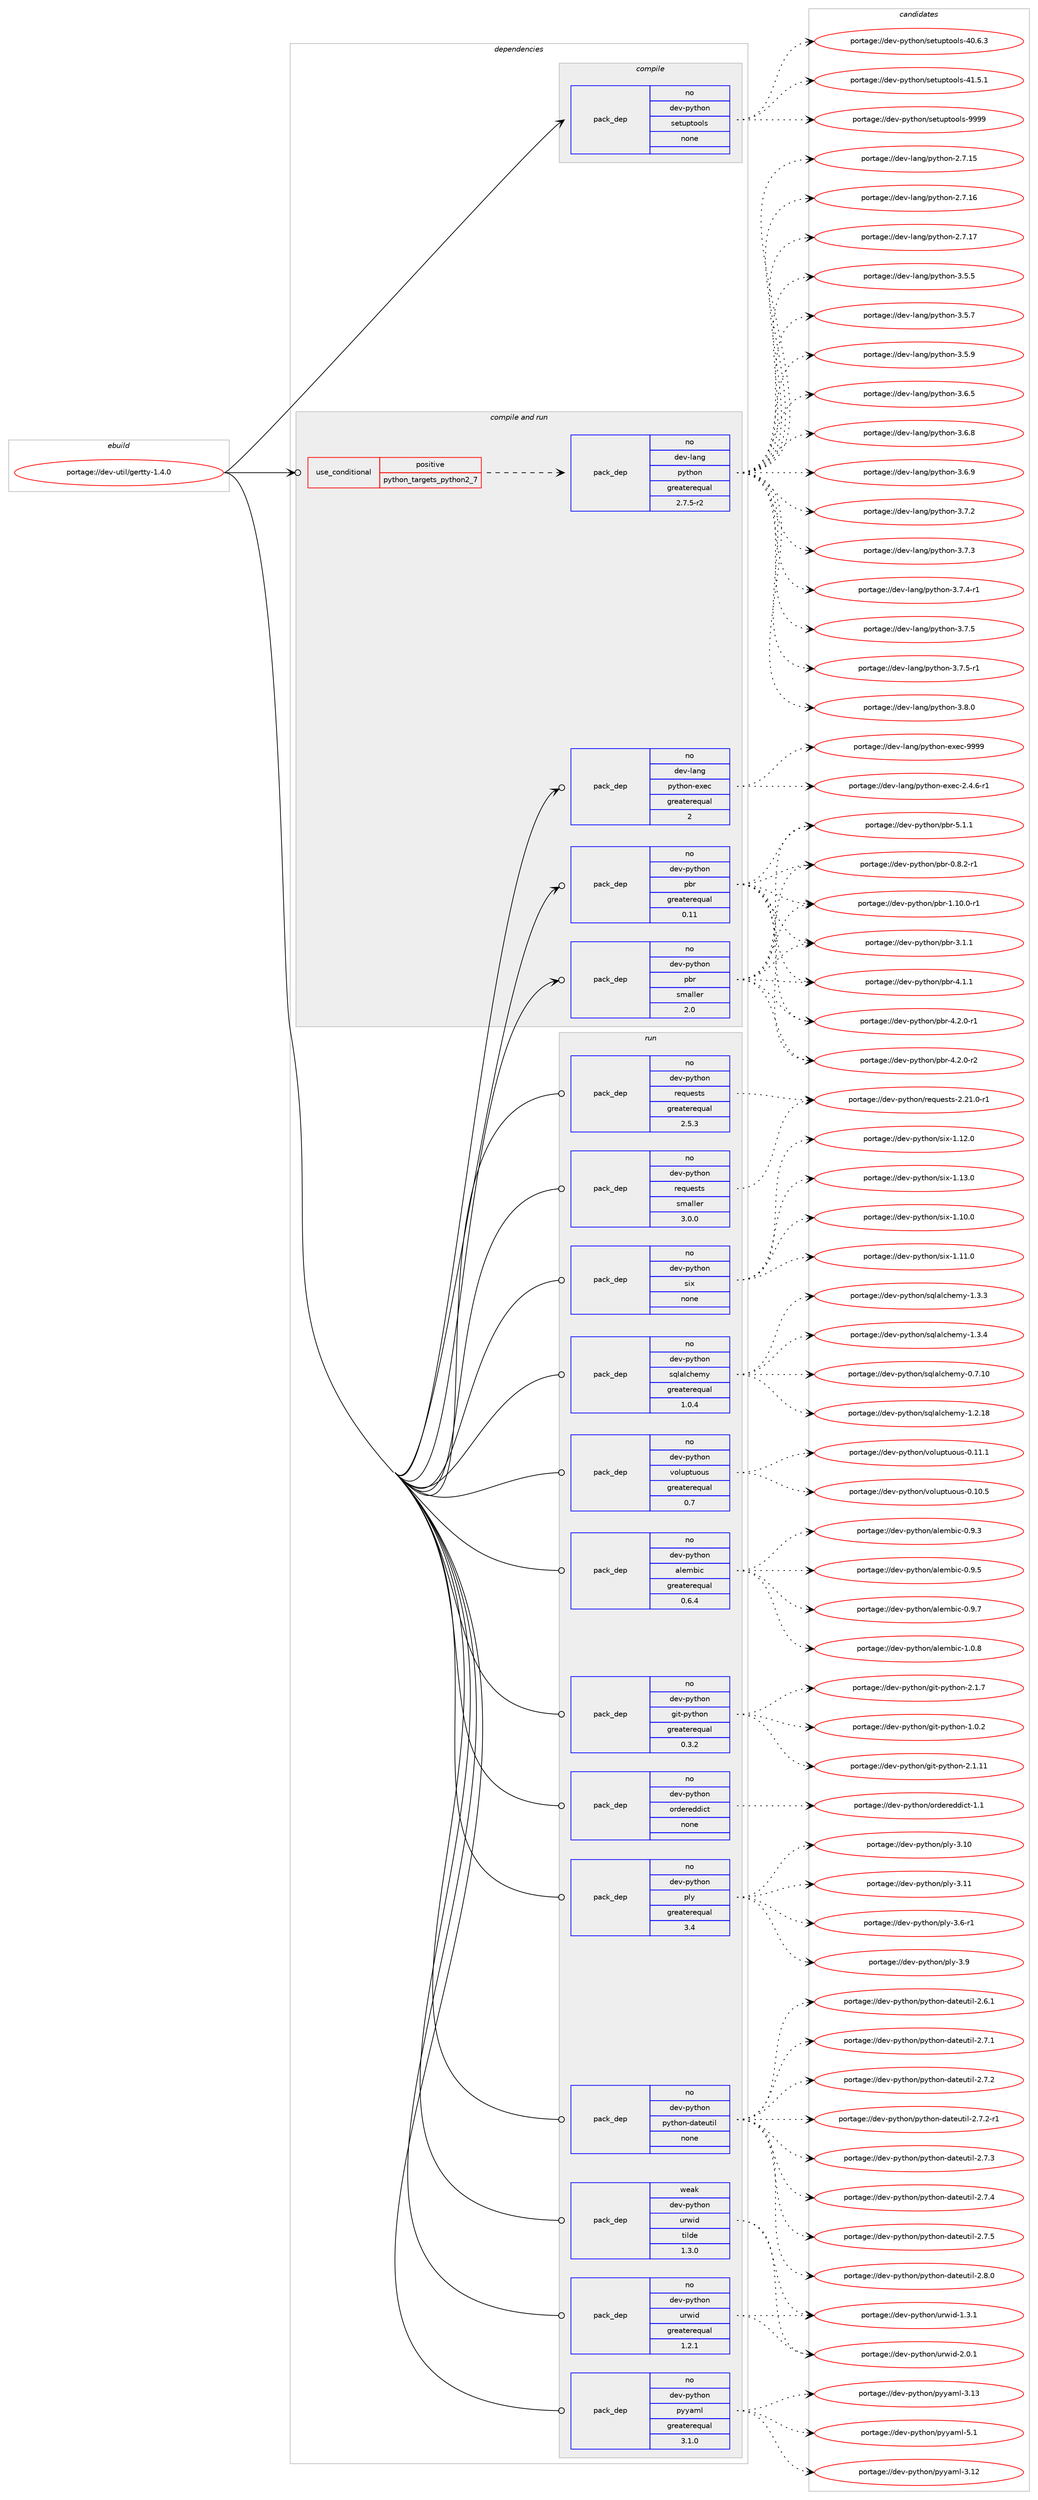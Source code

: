 digraph prolog {

# *************
# Graph options
# *************

newrank=true;
concentrate=true;
compound=true;
graph [rankdir=LR,fontname=Helvetica,fontsize=10,ranksep=1.5];#, ranksep=2.5, nodesep=0.2];
edge  [arrowhead=vee];
node  [fontname=Helvetica,fontsize=10];

# **********
# The ebuild
# **********

subgraph cluster_leftcol {
color=gray;
rank=same;
label=<<i>ebuild</i>>;
id [label="portage://dev-util/gertty-1.4.0", color=red, width=4, href="../dev-util/gertty-1.4.0.svg"];
}

# ****************
# The dependencies
# ****************

subgraph cluster_midcol {
color=gray;
label=<<i>dependencies</i>>;
subgraph cluster_compile {
fillcolor="#eeeeee";
style=filled;
label=<<i>compile</i>>;
subgraph pack187631 {
dependency262563 [label=<<TABLE BORDER="0" CELLBORDER="1" CELLSPACING="0" CELLPADDING="4" WIDTH="220"><TR><TD ROWSPAN="6" CELLPADDING="30">pack_dep</TD></TR><TR><TD WIDTH="110">no</TD></TR><TR><TD>dev-python</TD></TR><TR><TD>setuptools</TD></TR><TR><TD>none</TD></TR><TR><TD></TD></TR></TABLE>>, shape=none, color=blue];
}
id:e -> dependency262563:w [weight=20,style="solid",arrowhead="vee"];
}
subgraph cluster_compileandrun {
fillcolor="#eeeeee";
style=filled;
label=<<i>compile and run</i>>;
subgraph cond71278 {
dependency262564 [label=<<TABLE BORDER="0" CELLBORDER="1" CELLSPACING="0" CELLPADDING="4"><TR><TD ROWSPAN="3" CELLPADDING="10">use_conditional</TD></TR><TR><TD>positive</TD></TR><TR><TD>python_targets_python2_7</TD></TR></TABLE>>, shape=none, color=red];
subgraph pack187632 {
dependency262565 [label=<<TABLE BORDER="0" CELLBORDER="1" CELLSPACING="0" CELLPADDING="4" WIDTH="220"><TR><TD ROWSPAN="6" CELLPADDING="30">pack_dep</TD></TR><TR><TD WIDTH="110">no</TD></TR><TR><TD>dev-lang</TD></TR><TR><TD>python</TD></TR><TR><TD>greaterequal</TD></TR><TR><TD>2.7.5-r2</TD></TR></TABLE>>, shape=none, color=blue];
}
dependency262564:e -> dependency262565:w [weight=20,style="dashed",arrowhead="vee"];
}
id:e -> dependency262564:w [weight=20,style="solid",arrowhead="odotvee"];
subgraph pack187633 {
dependency262566 [label=<<TABLE BORDER="0" CELLBORDER="1" CELLSPACING="0" CELLPADDING="4" WIDTH="220"><TR><TD ROWSPAN="6" CELLPADDING="30">pack_dep</TD></TR><TR><TD WIDTH="110">no</TD></TR><TR><TD>dev-lang</TD></TR><TR><TD>python-exec</TD></TR><TR><TD>greaterequal</TD></TR><TR><TD>2</TD></TR></TABLE>>, shape=none, color=blue];
}
id:e -> dependency262566:w [weight=20,style="solid",arrowhead="odotvee"];
subgraph pack187634 {
dependency262567 [label=<<TABLE BORDER="0" CELLBORDER="1" CELLSPACING="0" CELLPADDING="4" WIDTH="220"><TR><TD ROWSPAN="6" CELLPADDING="30">pack_dep</TD></TR><TR><TD WIDTH="110">no</TD></TR><TR><TD>dev-python</TD></TR><TR><TD>pbr</TD></TR><TR><TD>greaterequal</TD></TR><TR><TD>0.11</TD></TR></TABLE>>, shape=none, color=blue];
}
id:e -> dependency262567:w [weight=20,style="solid",arrowhead="odotvee"];
subgraph pack187635 {
dependency262568 [label=<<TABLE BORDER="0" CELLBORDER="1" CELLSPACING="0" CELLPADDING="4" WIDTH="220"><TR><TD ROWSPAN="6" CELLPADDING="30">pack_dep</TD></TR><TR><TD WIDTH="110">no</TD></TR><TR><TD>dev-python</TD></TR><TR><TD>pbr</TD></TR><TR><TD>smaller</TD></TR><TR><TD>2.0</TD></TR></TABLE>>, shape=none, color=blue];
}
id:e -> dependency262568:w [weight=20,style="solid",arrowhead="odotvee"];
}
subgraph cluster_run {
fillcolor="#eeeeee";
style=filled;
label=<<i>run</i>>;
subgraph pack187636 {
dependency262569 [label=<<TABLE BORDER="0" CELLBORDER="1" CELLSPACING="0" CELLPADDING="4" WIDTH="220"><TR><TD ROWSPAN="6" CELLPADDING="30">pack_dep</TD></TR><TR><TD WIDTH="110">no</TD></TR><TR><TD>dev-python</TD></TR><TR><TD>alembic</TD></TR><TR><TD>greaterequal</TD></TR><TR><TD>0.6.4</TD></TR></TABLE>>, shape=none, color=blue];
}
id:e -> dependency262569:w [weight=20,style="solid",arrowhead="odot"];
subgraph pack187637 {
dependency262570 [label=<<TABLE BORDER="0" CELLBORDER="1" CELLSPACING="0" CELLPADDING="4" WIDTH="220"><TR><TD ROWSPAN="6" CELLPADDING="30">pack_dep</TD></TR><TR><TD WIDTH="110">no</TD></TR><TR><TD>dev-python</TD></TR><TR><TD>git-python</TD></TR><TR><TD>greaterequal</TD></TR><TR><TD>0.3.2</TD></TR></TABLE>>, shape=none, color=blue];
}
id:e -> dependency262570:w [weight=20,style="solid",arrowhead="odot"];
subgraph pack187638 {
dependency262571 [label=<<TABLE BORDER="0" CELLBORDER="1" CELLSPACING="0" CELLPADDING="4" WIDTH="220"><TR><TD ROWSPAN="6" CELLPADDING="30">pack_dep</TD></TR><TR><TD WIDTH="110">no</TD></TR><TR><TD>dev-python</TD></TR><TR><TD>ordereddict</TD></TR><TR><TD>none</TD></TR><TR><TD></TD></TR></TABLE>>, shape=none, color=blue];
}
id:e -> dependency262571:w [weight=20,style="solid",arrowhead="odot"];
subgraph pack187639 {
dependency262572 [label=<<TABLE BORDER="0" CELLBORDER="1" CELLSPACING="0" CELLPADDING="4" WIDTH="220"><TR><TD ROWSPAN="6" CELLPADDING="30">pack_dep</TD></TR><TR><TD WIDTH="110">no</TD></TR><TR><TD>dev-python</TD></TR><TR><TD>ply</TD></TR><TR><TD>greaterequal</TD></TR><TR><TD>3.4</TD></TR></TABLE>>, shape=none, color=blue];
}
id:e -> dependency262572:w [weight=20,style="solid",arrowhead="odot"];
subgraph pack187640 {
dependency262573 [label=<<TABLE BORDER="0" CELLBORDER="1" CELLSPACING="0" CELLPADDING="4" WIDTH="220"><TR><TD ROWSPAN="6" CELLPADDING="30">pack_dep</TD></TR><TR><TD WIDTH="110">no</TD></TR><TR><TD>dev-python</TD></TR><TR><TD>python-dateutil</TD></TR><TR><TD>none</TD></TR><TR><TD></TD></TR></TABLE>>, shape=none, color=blue];
}
id:e -> dependency262573:w [weight=20,style="solid",arrowhead="odot"];
subgraph pack187641 {
dependency262574 [label=<<TABLE BORDER="0" CELLBORDER="1" CELLSPACING="0" CELLPADDING="4" WIDTH="220"><TR><TD ROWSPAN="6" CELLPADDING="30">pack_dep</TD></TR><TR><TD WIDTH="110">no</TD></TR><TR><TD>dev-python</TD></TR><TR><TD>pyyaml</TD></TR><TR><TD>greaterequal</TD></TR><TR><TD>3.1.0</TD></TR></TABLE>>, shape=none, color=blue];
}
id:e -> dependency262574:w [weight=20,style="solid",arrowhead="odot"];
subgraph pack187642 {
dependency262575 [label=<<TABLE BORDER="0" CELLBORDER="1" CELLSPACING="0" CELLPADDING="4" WIDTH="220"><TR><TD ROWSPAN="6" CELLPADDING="30">pack_dep</TD></TR><TR><TD WIDTH="110">no</TD></TR><TR><TD>dev-python</TD></TR><TR><TD>requests</TD></TR><TR><TD>greaterequal</TD></TR><TR><TD>2.5.3</TD></TR></TABLE>>, shape=none, color=blue];
}
id:e -> dependency262575:w [weight=20,style="solid",arrowhead="odot"];
subgraph pack187643 {
dependency262576 [label=<<TABLE BORDER="0" CELLBORDER="1" CELLSPACING="0" CELLPADDING="4" WIDTH="220"><TR><TD ROWSPAN="6" CELLPADDING="30">pack_dep</TD></TR><TR><TD WIDTH="110">no</TD></TR><TR><TD>dev-python</TD></TR><TR><TD>requests</TD></TR><TR><TD>smaller</TD></TR><TR><TD>3.0.0</TD></TR></TABLE>>, shape=none, color=blue];
}
id:e -> dependency262576:w [weight=20,style="solid",arrowhead="odot"];
subgraph pack187644 {
dependency262577 [label=<<TABLE BORDER="0" CELLBORDER="1" CELLSPACING="0" CELLPADDING="4" WIDTH="220"><TR><TD ROWSPAN="6" CELLPADDING="30">pack_dep</TD></TR><TR><TD WIDTH="110">no</TD></TR><TR><TD>dev-python</TD></TR><TR><TD>six</TD></TR><TR><TD>none</TD></TR><TR><TD></TD></TR></TABLE>>, shape=none, color=blue];
}
id:e -> dependency262577:w [weight=20,style="solid",arrowhead="odot"];
subgraph pack187645 {
dependency262578 [label=<<TABLE BORDER="0" CELLBORDER="1" CELLSPACING="0" CELLPADDING="4" WIDTH="220"><TR><TD ROWSPAN="6" CELLPADDING="30">pack_dep</TD></TR><TR><TD WIDTH="110">no</TD></TR><TR><TD>dev-python</TD></TR><TR><TD>sqlalchemy</TD></TR><TR><TD>greaterequal</TD></TR><TR><TD>1.0.4</TD></TR></TABLE>>, shape=none, color=blue];
}
id:e -> dependency262578:w [weight=20,style="solid",arrowhead="odot"];
subgraph pack187646 {
dependency262579 [label=<<TABLE BORDER="0" CELLBORDER="1" CELLSPACING="0" CELLPADDING="4" WIDTH="220"><TR><TD ROWSPAN="6" CELLPADDING="30">pack_dep</TD></TR><TR><TD WIDTH="110">no</TD></TR><TR><TD>dev-python</TD></TR><TR><TD>urwid</TD></TR><TR><TD>greaterequal</TD></TR><TR><TD>1.2.1</TD></TR></TABLE>>, shape=none, color=blue];
}
id:e -> dependency262579:w [weight=20,style="solid",arrowhead="odot"];
subgraph pack187647 {
dependency262580 [label=<<TABLE BORDER="0" CELLBORDER="1" CELLSPACING="0" CELLPADDING="4" WIDTH="220"><TR><TD ROWSPAN="6" CELLPADDING="30">pack_dep</TD></TR><TR><TD WIDTH="110">no</TD></TR><TR><TD>dev-python</TD></TR><TR><TD>voluptuous</TD></TR><TR><TD>greaterequal</TD></TR><TR><TD>0.7</TD></TR></TABLE>>, shape=none, color=blue];
}
id:e -> dependency262580:w [weight=20,style="solid",arrowhead="odot"];
subgraph pack187648 {
dependency262581 [label=<<TABLE BORDER="0" CELLBORDER="1" CELLSPACING="0" CELLPADDING="4" WIDTH="220"><TR><TD ROWSPAN="6" CELLPADDING="30">pack_dep</TD></TR><TR><TD WIDTH="110">weak</TD></TR><TR><TD>dev-python</TD></TR><TR><TD>urwid</TD></TR><TR><TD>tilde</TD></TR><TR><TD>1.3.0</TD></TR></TABLE>>, shape=none, color=blue];
}
id:e -> dependency262581:w [weight=20,style="solid",arrowhead="odot"];
}
}

# **************
# The candidates
# **************

subgraph cluster_choices {
rank=same;
color=gray;
label=<<i>candidates</i>>;

subgraph choice187631 {
color=black;
nodesep=1;
choiceportage100101118451121211161041111104711510111611711211611111110811545524846544651 [label="portage://dev-python/setuptools-40.6.3", color=red, width=4,href="../dev-python/setuptools-40.6.3.svg"];
choiceportage100101118451121211161041111104711510111611711211611111110811545524946534649 [label="portage://dev-python/setuptools-41.5.1", color=red, width=4,href="../dev-python/setuptools-41.5.1.svg"];
choiceportage10010111845112121116104111110471151011161171121161111111081154557575757 [label="portage://dev-python/setuptools-9999", color=red, width=4,href="../dev-python/setuptools-9999.svg"];
dependency262563:e -> choiceportage100101118451121211161041111104711510111611711211611111110811545524846544651:w [style=dotted,weight="100"];
dependency262563:e -> choiceportage100101118451121211161041111104711510111611711211611111110811545524946534649:w [style=dotted,weight="100"];
dependency262563:e -> choiceportage10010111845112121116104111110471151011161171121161111111081154557575757:w [style=dotted,weight="100"];
}
subgraph choice187632 {
color=black;
nodesep=1;
choiceportage10010111845108971101034711212111610411111045504655464953 [label="portage://dev-lang/python-2.7.15", color=red, width=4,href="../dev-lang/python-2.7.15.svg"];
choiceportage10010111845108971101034711212111610411111045504655464954 [label="portage://dev-lang/python-2.7.16", color=red, width=4,href="../dev-lang/python-2.7.16.svg"];
choiceportage10010111845108971101034711212111610411111045504655464955 [label="portage://dev-lang/python-2.7.17", color=red, width=4,href="../dev-lang/python-2.7.17.svg"];
choiceportage100101118451089711010347112121116104111110455146534653 [label="portage://dev-lang/python-3.5.5", color=red, width=4,href="../dev-lang/python-3.5.5.svg"];
choiceportage100101118451089711010347112121116104111110455146534655 [label="portage://dev-lang/python-3.5.7", color=red, width=4,href="../dev-lang/python-3.5.7.svg"];
choiceportage100101118451089711010347112121116104111110455146534657 [label="portage://dev-lang/python-3.5.9", color=red, width=4,href="../dev-lang/python-3.5.9.svg"];
choiceportage100101118451089711010347112121116104111110455146544653 [label="portage://dev-lang/python-3.6.5", color=red, width=4,href="../dev-lang/python-3.6.5.svg"];
choiceportage100101118451089711010347112121116104111110455146544656 [label="portage://dev-lang/python-3.6.8", color=red, width=4,href="../dev-lang/python-3.6.8.svg"];
choiceportage100101118451089711010347112121116104111110455146544657 [label="portage://dev-lang/python-3.6.9", color=red, width=4,href="../dev-lang/python-3.6.9.svg"];
choiceportage100101118451089711010347112121116104111110455146554650 [label="portage://dev-lang/python-3.7.2", color=red, width=4,href="../dev-lang/python-3.7.2.svg"];
choiceportage100101118451089711010347112121116104111110455146554651 [label="portage://dev-lang/python-3.7.3", color=red, width=4,href="../dev-lang/python-3.7.3.svg"];
choiceportage1001011184510897110103471121211161041111104551465546524511449 [label="portage://dev-lang/python-3.7.4-r1", color=red, width=4,href="../dev-lang/python-3.7.4-r1.svg"];
choiceportage100101118451089711010347112121116104111110455146554653 [label="portage://dev-lang/python-3.7.5", color=red, width=4,href="../dev-lang/python-3.7.5.svg"];
choiceportage1001011184510897110103471121211161041111104551465546534511449 [label="portage://dev-lang/python-3.7.5-r1", color=red, width=4,href="../dev-lang/python-3.7.5-r1.svg"];
choiceportage100101118451089711010347112121116104111110455146564648 [label="portage://dev-lang/python-3.8.0", color=red, width=4,href="../dev-lang/python-3.8.0.svg"];
dependency262565:e -> choiceportage10010111845108971101034711212111610411111045504655464953:w [style=dotted,weight="100"];
dependency262565:e -> choiceportage10010111845108971101034711212111610411111045504655464954:w [style=dotted,weight="100"];
dependency262565:e -> choiceportage10010111845108971101034711212111610411111045504655464955:w [style=dotted,weight="100"];
dependency262565:e -> choiceportage100101118451089711010347112121116104111110455146534653:w [style=dotted,weight="100"];
dependency262565:e -> choiceportage100101118451089711010347112121116104111110455146534655:w [style=dotted,weight="100"];
dependency262565:e -> choiceportage100101118451089711010347112121116104111110455146534657:w [style=dotted,weight="100"];
dependency262565:e -> choiceportage100101118451089711010347112121116104111110455146544653:w [style=dotted,weight="100"];
dependency262565:e -> choiceportage100101118451089711010347112121116104111110455146544656:w [style=dotted,weight="100"];
dependency262565:e -> choiceportage100101118451089711010347112121116104111110455146544657:w [style=dotted,weight="100"];
dependency262565:e -> choiceportage100101118451089711010347112121116104111110455146554650:w [style=dotted,weight="100"];
dependency262565:e -> choiceportage100101118451089711010347112121116104111110455146554651:w [style=dotted,weight="100"];
dependency262565:e -> choiceportage1001011184510897110103471121211161041111104551465546524511449:w [style=dotted,weight="100"];
dependency262565:e -> choiceportage100101118451089711010347112121116104111110455146554653:w [style=dotted,weight="100"];
dependency262565:e -> choiceportage1001011184510897110103471121211161041111104551465546534511449:w [style=dotted,weight="100"];
dependency262565:e -> choiceportage100101118451089711010347112121116104111110455146564648:w [style=dotted,weight="100"];
}
subgraph choice187633 {
color=black;
nodesep=1;
choiceportage10010111845108971101034711212111610411111045101120101994550465246544511449 [label="portage://dev-lang/python-exec-2.4.6-r1", color=red, width=4,href="../dev-lang/python-exec-2.4.6-r1.svg"];
choiceportage10010111845108971101034711212111610411111045101120101994557575757 [label="portage://dev-lang/python-exec-9999", color=red, width=4,href="../dev-lang/python-exec-9999.svg"];
dependency262566:e -> choiceportage10010111845108971101034711212111610411111045101120101994550465246544511449:w [style=dotted,weight="100"];
dependency262566:e -> choiceportage10010111845108971101034711212111610411111045101120101994557575757:w [style=dotted,weight="100"];
}
subgraph choice187634 {
color=black;
nodesep=1;
choiceportage1001011184511212111610411111047112981144548465646504511449 [label="portage://dev-python/pbr-0.8.2-r1", color=red, width=4,href="../dev-python/pbr-0.8.2-r1.svg"];
choiceportage100101118451121211161041111104711298114454946494846484511449 [label="portage://dev-python/pbr-1.10.0-r1", color=red, width=4,href="../dev-python/pbr-1.10.0-r1.svg"];
choiceportage100101118451121211161041111104711298114455146494649 [label="portage://dev-python/pbr-3.1.1", color=red, width=4,href="../dev-python/pbr-3.1.1.svg"];
choiceportage100101118451121211161041111104711298114455246494649 [label="portage://dev-python/pbr-4.1.1", color=red, width=4,href="../dev-python/pbr-4.1.1.svg"];
choiceportage1001011184511212111610411111047112981144552465046484511449 [label="portage://dev-python/pbr-4.2.0-r1", color=red, width=4,href="../dev-python/pbr-4.2.0-r1.svg"];
choiceportage1001011184511212111610411111047112981144552465046484511450 [label="portage://dev-python/pbr-4.2.0-r2", color=red, width=4,href="../dev-python/pbr-4.2.0-r2.svg"];
choiceportage100101118451121211161041111104711298114455346494649 [label="portage://dev-python/pbr-5.1.1", color=red, width=4,href="../dev-python/pbr-5.1.1.svg"];
dependency262567:e -> choiceportage1001011184511212111610411111047112981144548465646504511449:w [style=dotted,weight="100"];
dependency262567:e -> choiceportage100101118451121211161041111104711298114454946494846484511449:w [style=dotted,weight="100"];
dependency262567:e -> choiceportage100101118451121211161041111104711298114455146494649:w [style=dotted,weight="100"];
dependency262567:e -> choiceportage100101118451121211161041111104711298114455246494649:w [style=dotted,weight="100"];
dependency262567:e -> choiceportage1001011184511212111610411111047112981144552465046484511449:w [style=dotted,weight="100"];
dependency262567:e -> choiceportage1001011184511212111610411111047112981144552465046484511450:w [style=dotted,weight="100"];
dependency262567:e -> choiceportage100101118451121211161041111104711298114455346494649:w [style=dotted,weight="100"];
}
subgraph choice187635 {
color=black;
nodesep=1;
choiceportage1001011184511212111610411111047112981144548465646504511449 [label="portage://dev-python/pbr-0.8.2-r1", color=red, width=4,href="../dev-python/pbr-0.8.2-r1.svg"];
choiceportage100101118451121211161041111104711298114454946494846484511449 [label="portage://dev-python/pbr-1.10.0-r1", color=red, width=4,href="../dev-python/pbr-1.10.0-r1.svg"];
choiceportage100101118451121211161041111104711298114455146494649 [label="portage://dev-python/pbr-3.1.1", color=red, width=4,href="../dev-python/pbr-3.1.1.svg"];
choiceportage100101118451121211161041111104711298114455246494649 [label="portage://dev-python/pbr-4.1.1", color=red, width=4,href="../dev-python/pbr-4.1.1.svg"];
choiceportage1001011184511212111610411111047112981144552465046484511449 [label="portage://dev-python/pbr-4.2.0-r1", color=red, width=4,href="../dev-python/pbr-4.2.0-r1.svg"];
choiceportage1001011184511212111610411111047112981144552465046484511450 [label="portage://dev-python/pbr-4.2.0-r2", color=red, width=4,href="../dev-python/pbr-4.2.0-r2.svg"];
choiceportage100101118451121211161041111104711298114455346494649 [label="portage://dev-python/pbr-5.1.1", color=red, width=4,href="../dev-python/pbr-5.1.1.svg"];
dependency262568:e -> choiceportage1001011184511212111610411111047112981144548465646504511449:w [style=dotted,weight="100"];
dependency262568:e -> choiceportage100101118451121211161041111104711298114454946494846484511449:w [style=dotted,weight="100"];
dependency262568:e -> choiceportage100101118451121211161041111104711298114455146494649:w [style=dotted,weight="100"];
dependency262568:e -> choiceportage100101118451121211161041111104711298114455246494649:w [style=dotted,weight="100"];
dependency262568:e -> choiceportage1001011184511212111610411111047112981144552465046484511449:w [style=dotted,weight="100"];
dependency262568:e -> choiceportage1001011184511212111610411111047112981144552465046484511450:w [style=dotted,weight="100"];
dependency262568:e -> choiceportage100101118451121211161041111104711298114455346494649:w [style=dotted,weight="100"];
}
subgraph choice187636 {
color=black;
nodesep=1;
choiceportage1001011184511212111610411111047971081011099810599454846574651 [label="portage://dev-python/alembic-0.9.3", color=red, width=4,href="../dev-python/alembic-0.9.3.svg"];
choiceportage1001011184511212111610411111047971081011099810599454846574653 [label="portage://dev-python/alembic-0.9.5", color=red, width=4,href="../dev-python/alembic-0.9.5.svg"];
choiceportage1001011184511212111610411111047971081011099810599454846574655 [label="portage://dev-python/alembic-0.9.7", color=red, width=4,href="../dev-python/alembic-0.9.7.svg"];
choiceportage1001011184511212111610411111047971081011099810599454946484656 [label="portage://dev-python/alembic-1.0.8", color=red, width=4,href="../dev-python/alembic-1.0.8.svg"];
dependency262569:e -> choiceportage1001011184511212111610411111047971081011099810599454846574651:w [style=dotted,weight="100"];
dependency262569:e -> choiceportage1001011184511212111610411111047971081011099810599454846574653:w [style=dotted,weight="100"];
dependency262569:e -> choiceportage1001011184511212111610411111047971081011099810599454846574655:w [style=dotted,weight="100"];
dependency262569:e -> choiceportage1001011184511212111610411111047971081011099810599454946484656:w [style=dotted,weight="100"];
}
subgraph choice187637 {
color=black;
nodesep=1;
choiceportage100101118451121211161041111104710310511645112121116104111110454946484650 [label="portage://dev-python/git-python-1.0.2", color=red, width=4,href="../dev-python/git-python-1.0.2.svg"];
choiceportage10010111845112121116104111110471031051164511212111610411111045504649464949 [label="portage://dev-python/git-python-2.1.11", color=red, width=4,href="../dev-python/git-python-2.1.11.svg"];
choiceportage100101118451121211161041111104710310511645112121116104111110455046494655 [label="portage://dev-python/git-python-2.1.7", color=red, width=4,href="../dev-python/git-python-2.1.7.svg"];
dependency262570:e -> choiceportage100101118451121211161041111104710310511645112121116104111110454946484650:w [style=dotted,weight="100"];
dependency262570:e -> choiceportage10010111845112121116104111110471031051164511212111610411111045504649464949:w [style=dotted,weight="100"];
dependency262570:e -> choiceportage100101118451121211161041111104710310511645112121116104111110455046494655:w [style=dotted,weight="100"];
}
subgraph choice187638 {
color=black;
nodesep=1;
choiceportage10010111845112121116104111110471111141001011141011001001059911645494649 [label="portage://dev-python/ordereddict-1.1", color=red, width=4,href="../dev-python/ordereddict-1.1.svg"];
dependency262571:e -> choiceportage10010111845112121116104111110471111141001011141011001001059911645494649:w [style=dotted,weight="100"];
}
subgraph choice187639 {
color=black;
nodesep=1;
choiceportage10010111845112121116104111110471121081214551464948 [label="portage://dev-python/ply-3.10", color=red, width=4,href="../dev-python/ply-3.10.svg"];
choiceportage10010111845112121116104111110471121081214551464949 [label="portage://dev-python/ply-3.11", color=red, width=4,href="../dev-python/ply-3.11.svg"];
choiceportage1001011184511212111610411111047112108121455146544511449 [label="portage://dev-python/ply-3.6-r1", color=red, width=4,href="../dev-python/ply-3.6-r1.svg"];
choiceportage100101118451121211161041111104711210812145514657 [label="portage://dev-python/ply-3.9", color=red, width=4,href="../dev-python/ply-3.9.svg"];
dependency262572:e -> choiceportage10010111845112121116104111110471121081214551464948:w [style=dotted,weight="100"];
dependency262572:e -> choiceportage10010111845112121116104111110471121081214551464949:w [style=dotted,weight="100"];
dependency262572:e -> choiceportage1001011184511212111610411111047112108121455146544511449:w [style=dotted,weight="100"];
dependency262572:e -> choiceportage100101118451121211161041111104711210812145514657:w [style=dotted,weight="100"];
}
subgraph choice187640 {
color=black;
nodesep=1;
choiceportage10010111845112121116104111110471121211161041111104510097116101117116105108455046544649 [label="portage://dev-python/python-dateutil-2.6.1", color=red, width=4,href="../dev-python/python-dateutil-2.6.1.svg"];
choiceportage10010111845112121116104111110471121211161041111104510097116101117116105108455046554649 [label="portage://dev-python/python-dateutil-2.7.1", color=red, width=4,href="../dev-python/python-dateutil-2.7.1.svg"];
choiceportage10010111845112121116104111110471121211161041111104510097116101117116105108455046554650 [label="portage://dev-python/python-dateutil-2.7.2", color=red, width=4,href="../dev-python/python-dateutil-2.7.2.svg"];
choiceportage100101118451121211161041111104711212111610411111045100971161011171161051084550465546504511449 [label="portage://dev-python/python-dateutil-2.7.2-r1", color=red, width=4,href="../dev-python/python-dateutil-2.7.2-r1.svg"];
choiceportage10010111845112121116104111110471121211161041111104510097116101117116105108455046554651 [label="portage://dev-python/python-dateutil-2.7.3", color=red, width=4,href="../dev-python/python-dateutil-2.7.3.svg"];
choiceportage10010111845112121116104111110471121211161041111104510097116101117116105108455046554652 [label="portage://dev-python/python-dateutil-2.7.4", color=red, width=4,href="../dev-python/python-dateutil-2.7.4.svg"];
choiceportage10010111845112121116104111110471121211161041111104510097116101117116105108455046554653 [label="portage://dev-python/python-dateutil-2.7.5", color=red, width=4,href="../dev-python/python-dateutil-2.7.5.svg"];
choiceportage10010111845112121116104111110471121211161041111104510097116101117116105108455046564648 [label="portage://dev-python/python-dateutil-2.8.0", color=red, width=4,href="../dev-python/python-dateutil-2.8.0.svg"];
dependency262573:e -> choiceportage10010111845112121116104111110471121211161041111104510097116101117116105108455046544649:w [style=dotted,weight="100"];
dependency262573:e -> choiceportage10010111845112121116104111110471121211161041111104510097116101117116105108455046554649:w [style=dotted,weight="100"];
dependency262573:e -> choiceportage10010111845112121116104111110471121211161041111104510097116101117116105108455046554650:w [style=dotted,weight="100"];
dependency262573:e -> choiceportage100101118451121211161041111104711212111610411111045100971161011171161051084550465546504511449:w [style=dotted,weight="100"];
dependency262573:e -> choiceportage10010111845112121116104111110471121211161041111104510097116101117116105108455046554651:w [style=dotted,weight="100"];
dependency262573:e -> choiceportage10010111845112121116104111110471121211161041111104510097116101117116105108455046554652:w [style=dotted,weight="100"];
dependency262573:e -> choiceportage10010111845112121116104111110471121211161041111104510097116101117116105108455046554653:w [style=dotted,weight="100"];
dependency262573:e -> choiceportage10010111845112121116104111110471121211161041111104510097116101117116105108455046564648:w [style=dotted,weight="100"];
}
subgraph choice187641 {
color=black;
nodesep=1;
choiceportage1001011184511212111610411111047112121121971091084551464950 [label="portage://dev-python/pyyaml-3.12", color=red, width=4,href="../dev-python/pyyaml-3.12.svg"];
choiceportage1001011184511212111610411111047112121121971091084551464951 [label="portage://dev-python/pyyaml-3.13", color=red, width=4,href="../dev-python/pyyaml-3.13.svg"];
choiceportage10010111845112121116104111110471121211219710910845534649 [label="portage://dev-python/pyyaml-5.1", color=red, width=4,href="../dev-python/pyyaml-5.1.svg"];
dependency262574:e -> choiceportage1001011184511212111610411111047112121121971091084551464950:w [style=dotted,weight="100"];
dependency262574:e -> choiceportage1001011184511212111610411111047112121121971091084551464951:w [style=dotted,weight="100"];
dependency262574:e -> choiceportage10010111845112121116104111110471121211219710910845534649:w [style=dotted,weight="100"];
}
subgraph choice187642 {
color=black;
nodesep=1;
choiceportage1001011184511212111610411111047114101113117101115116115455046504946484511449 [label="portage://dev-python/requests-2.21.0-r1", color=red, width=4,href="../dev-python/requests-2.21.0-r1.svg"];
dependency262575:e -> choiceportage1001011184511212111610411111047114101113117101115116115455046504946484511449:w [style=dotted,weight="100"];
}
subgraph choice187643 {
color=black;
nodesep=1;
choiceportage1001011184511212111610411111047114101113117101115116115455046504946484511449 [label="portage://dev-python/requests-2.21.0-r1", color=red, width=4,href="../dev-python/requests-2.21.0-r1.svg"];
dependency262576:e -> choiceportage1001011184511212111610411111047114101113117101115116115455046504946484511449:w [style=dotted,weight="100"];
}
subgraph choice187644 {
color=black;
nodesep=1;
choiceportage100101118451121211161041111104711510512045494649484648 [label="portage://dev-python/six-1.10.0", color=red, width=4,href="../dev-python/six-1.10.0.svg"];
choiceportage100101118451121211161041111104711510512045494649494648 [label="portage://dev-python/six-1.11.0", color=red, width=4,href="../dev-python/six-1.11.0.svg"];
choiceportage100101118451121211161041111104711510512045494649504648 [label="portage://dev-python/six-1.12.0", color=red, width=4,href="../dev-python/six-1.12.0.svg"];
choiceportage100101118451121211161041111104711510512045494649514648 [label="portage://dev-python/six-1.13.0", color=red, width=4,href="../dev-python/six-1.13.0.svg"];
dependency262577:e -> choiceportage100101118451121211161041111104711510512045494649484648:w [style=dotted,weight="100"];
dependency262577:e -> choiceportage100101118451121211161041111104711510512045494649494648:w [style=dotted,weight="100"];
dependency262577:e -> choiceportage100101118451121211161041111104711510512045494649504648:w [style=dotted,weight="100"];
dependency262577:e -> choiceportage100101118451121211161041111104711510512045494649514648:w [style=dotted,weight="100"];
}
subgraph choice187645 {
color=black;
nodesep=1;
choiceportage1001011184511212111610411111047115113108971089910410110912145484655464948 [label="portage://dev-python/sqlalchemy-0.7.10", color=red, width=4,href="../dev-python/sqlalchemy-0.7.10.svg"];
choiceportage1001011184511212111610411111047115113108971089910410110912145494650464956 [label="portage://dev-python/sqlalchemy-1.2.18", color=red, width=4,href="../dev-python/sqlalchemy-1.2.18.svg"];
choiceportage10010111845112121116104111110471151131089710899104101109121454946514651 [label="portage://dev-python/sqlalchemy-1.3.3", color=red, width=4,href="../dev-python/sqlalchemy-1.3.3.svg"];
choiceportage10010111845112121116104111110471151131089710899104101109121454946514652 [label="portage://dev-python/sqlalchemy-1.3.4", color=red, width=4,href="../dev-python/sqlalchemy-1.3.4.svg"];
dependency262578:e -> choiceportage1001011184511212111610411111047115113108971089910410110912145484655464948:w [style=dotted,weight="100"];
dependency262578:e -> choiceportage1001011184511212111610411111047115113108971089910410110912145494650464956:w [style=dotted,weight="100"];
dependency262578:e -> choiceportage10010111845112121116104111110471151131089710899104101109121454946514651:w [style=dotted,weight="100"];
dependency262578:e -> choiceportage10010111845112121116104111110471151131089710899104101109121454946514652:w [style=dotted,weight="100"];
}
subgraph choice187646 {
color=black;
nodesep=1;
choiceportage1001011184511212111610411111047117114119105100454946514649 [label="portage://dev-python/urwid-1.3.1", color=red, width=4,href="../dev-python/urwid-1.3.1.svg"];
choiceportage1001011184511212111610411111047117114119105100455046484649 [label="portage://dev-python/urwid-2.0.1", color=red, width=4,href="../dev-python/urwid-2.0.1.svg"];
dependency262579:e -> choiceportage1001011184511212111610411111047117114119105100454946514649:w [style=dotted,weight="100"];
dependency262579:e -> choiceportage1001011184511212111610411111047117114119105100455046484649:w [style=dotted,weight="100"];
}
subgraph choice187647 {
color=black;
nodesep=1;
choiceportage100101118451121211161041111104711811110811711211611711111711545484649484653 [label="portage://dev-python/voluptuous-0.10.5", color=red, width=4,href="../dev-python/voluptuous-0.10.5.svg"];
choiceportage100101118451121211161041111104711811110811711211611711111711545484649494649 [label="portage://dev-python/voluptuous-0.11.1", color=red, width=4,href="../dev-python/voluptuous-0.11.1.svg"];
dependency262580:e -> choiceportage100101118451121211161041111104711811110811711211611711111711545484649484653:w [style=dotted,weight="100"];
dependency262580:e -> choiceportage100101118451121211161041111104711811110811711211611711111711545484649494649:w [style=dotted,weight="100"];
}
subgraph choice187648 {
color=black;
nodesep=1;
choiceportage1001011184511212111610411111047117114119105100454946514649 [label="portage://dev-python/urwid-1.3.1", color=red, width=4,href="../dev-python/urwid-1.3.1.svg"];
choiceportage1001011184511212111610411111047117114119105100455046484649 [label="portage://dev-python/urwid-2.0.1", color=red, width=4,href="../dev-python/urwid-2.0.1.svg"];
dependency262581:e -> choiceportage1001011184511212111610411111047117114119105100454946514649:w [style=dotted,weight="100"];
dependency262581:e -> choiceportage1001011184511212111610411111047117114119105100455046484649:w [style=dotted,weight="100"];
}
}

}
